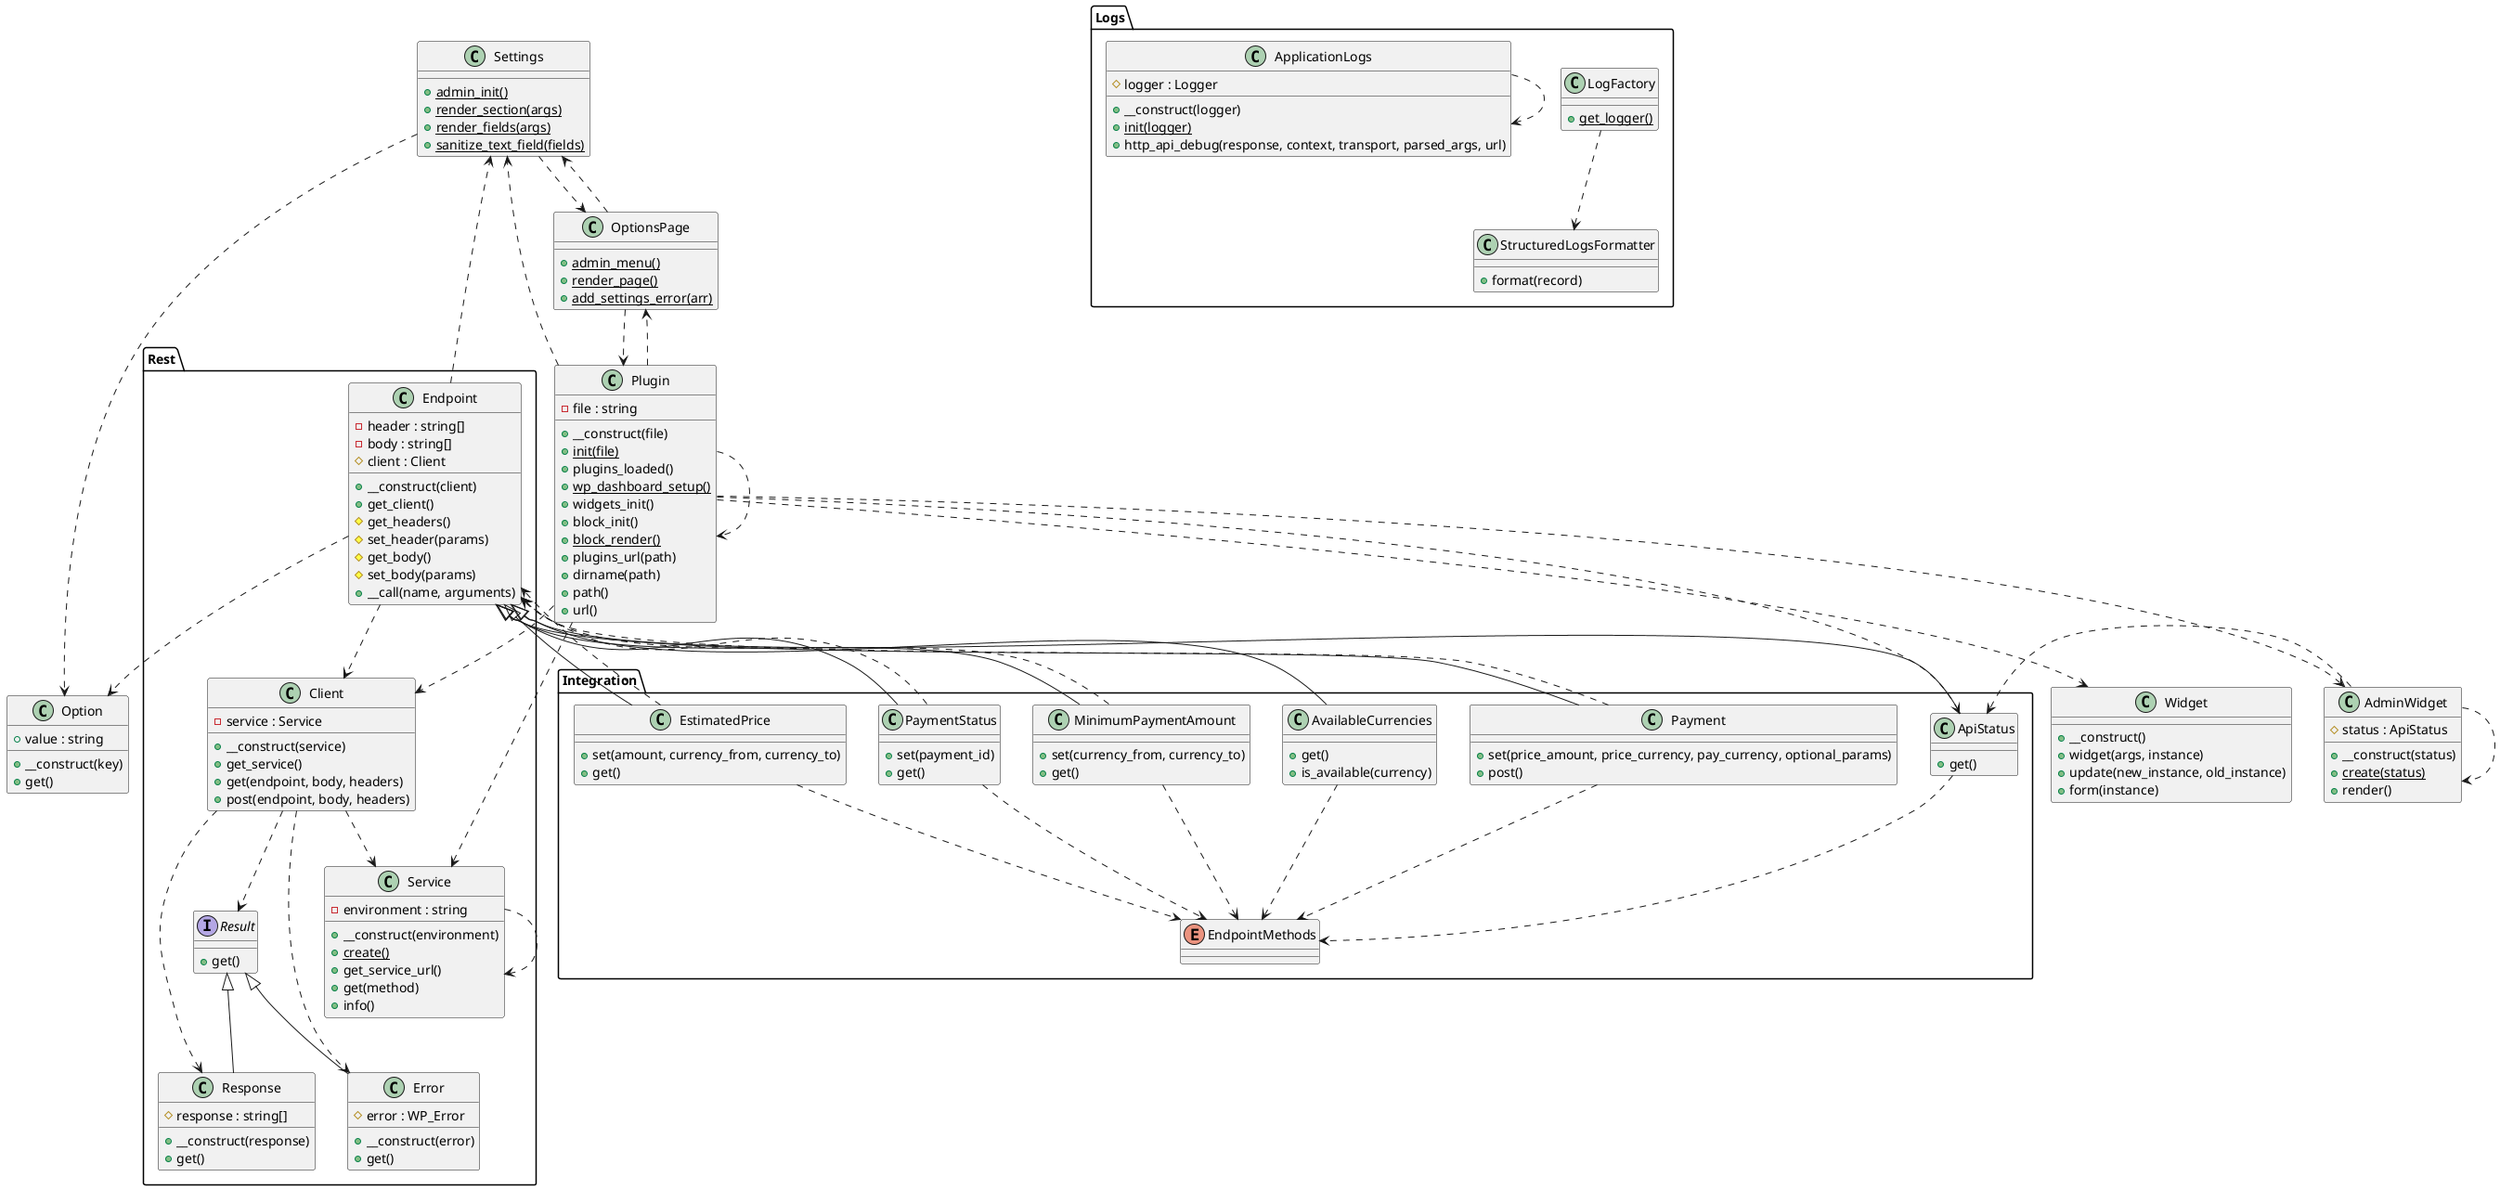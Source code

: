 @startuml class-diagram
  class "Settings" as Settings {
    {static} +admin_init()
    {static} +render_section(args)
    {static} +render_fields(args)
    {static} +sanitize_text_field(fields)
  }
  class "Option" as Option {
    +value : string
    +__construct(key)
    +get()
  }
  class "Plugin" as Plugin {
    -file : string
    +__construct(file)
    {static} +init(file)
    +plugins_loaded()
    {static} +wp_dashboard_setup()
    +widgets_init()
    +block_init()
    {static} +block_render()
    +plugins_url(path)
    +dirname(path)
    +path()
    +url()
  }
  class "Widget" as Widget {
    +__construct()
    +widget(args, instance)
    +update(new_instance, old_instance)
    +form(instance)
  }
  class "AdminWidget" as AdminWidget {
    #status : ApiStatus
    +__construct(status)
    {static} +create(status)
    +render()
  }
  class "OptionsPage" as OptionsPage {
    {static} +admin_menu()
    {static} +render_page()
    {static} +add_settings_error(arr)
  }
  package Integration as Integration {
    class "EstimatedPrice" as Integration_EstimatedPrice {
      +set(amount, currency_from, currency_to)
      +get()
    }
    enum "EndpointMethods" as Integration_EndpointMethods {
    }
    class "Payment" as Integration_Payment {
      +set(price_amount, price_currency, pay_currency, optional_params)
      +post()
    }
    class "AvailableCurrencies" as Integration_AvailableCurrencies {
      +get()
      +is_available(currency)
    }
    class "MinimumPaymentAmount" as Integration_MinimumPaymentAmount {
      +set(currency_from, currency_to)
      +get()
    }
    class "ApiStatus" as Integration_ApiStatus {
      +get()
    }
    class "PaymentStatus" as Integration_PaymentStatus {
      +set(payment_id)
      +get()
    }
  }
  package Logs as Logs {
    class "StructuredLogsFormatter" as Logs_StructuredLogsFormatter {
      +format(record)
    }
    class "LogFactory" as Logs_LogFactory {
      {static} +get_logger()
    }
    class "ApplicationLogs" as Logs_ApplicationLogs {
      #logger : Logger
      +__construct(logger)
      {static} +init(logger)
      +http_api_debug(response, context, transport, parsed_args, url)
    }
  }
  package Rest as Rest {
    class "Response" as Rest_Response {
      #response : string[]
      +__construct(response)
      +get()
    }
    class "Service" as Rest_Service {
      -environment : string
      +__construct(environment)
      {static} +create()
      +get_service_url()
      +get(method)
      +info()
    }
    interface "Result" as Rest_Result {
      +get()
    }
    class "Error" as Rest_Error {
      #error : WP_Error
      +__construct(error)
      +get()
    }
    class "Endpoint" as Rest_Endpoint {
      -header : string[]
      -body : string[]
      #client : Client
      +__construct(client)
      +get_client()
      #get_headers()
      #set_header(params)
      #get_body()
      #set_body(params)
      +__call(name, arguments)
    }
    class "Client" as Rest_Client {
      -service : Service
      +__construct(service)
      +get_service()
      +get(endpoint, body, headers)
      +post(endpoint, body, headers)
    }
  }
  AdminWidget ..> AdminWidget
  AdminWidget ..> Integration_ApiStatus
  Integration_ApiStatus ..> Integration_EndpointMethods
  Integration_AvailableCurrencies ..> Integration_EndpointMethods
  Integration_EstimatedPrice ..> Integration_EndpointMethods
  Integration_EstimatedPrice ..> Rest_Endpoint
  Integration_MinimumPaymentAmount ..> Integration_EndpointMethods
  Integration_MinimumPaymentAmount ..> Rest_Endpoint
  Integration_Payment ..> Integration_EndpointMethods
  Integration_Payment ..> Rest_Endpoint
  Integration_PaymentStatus ..> Integration_EndpointMethods
  Integration_PaymentStatus ..> Rest_Endpoint
  Logs_ApplicationLogs ..> Logs_ApplicationLogs
  Logs_LogFactory ..> Logs_StructuredLogsFormatter
  OptionsPage ..> Plugin
  OptionsPage ..> Settings
  Plugin ..> AdminWidget
  Plugin ..> Integration_ApiStatus
  Plugin ..> OptionsPage
  Plugin ..> Plugin
  Plugin ..> Rest_Client
  Plugin ..> Rest_Service
  Plugin ..> Settings
  Plugin ..> Widget
  Rest_Client ..> Rest_Error
  Rest_Client ..> Rest_Response
  Rest_Client ..> Rest_Result
  Rest_Client ..> Rest_Service
  Rest_Endpoint ..> Option
  Rest_Endpoint ..> Rest_Client
  Rest_Endpoint ..> Settings
  Rest_Endpoint <|-- Integration_ApiStatus
  Rest_Endpoint <|-- Integration_AvailableCurrencies
  Rest_Endpoint <|-- Integration_EstimatedPrice
  Rest_Endpoint <|-- Integration_MinimumPaymentAmount
  Rest_Endpoint <|-- Integration_Payment
  Rest_Endpoint <|-- Integration_PaymentStatus
  Rest_Result <|-- Rest_Error
  Rest_Result <|-- Rest_Response
  Rest_Service ..> Rest_Service
  Settings ..> Option
  Settings ..> OptionsPage
@enduml
